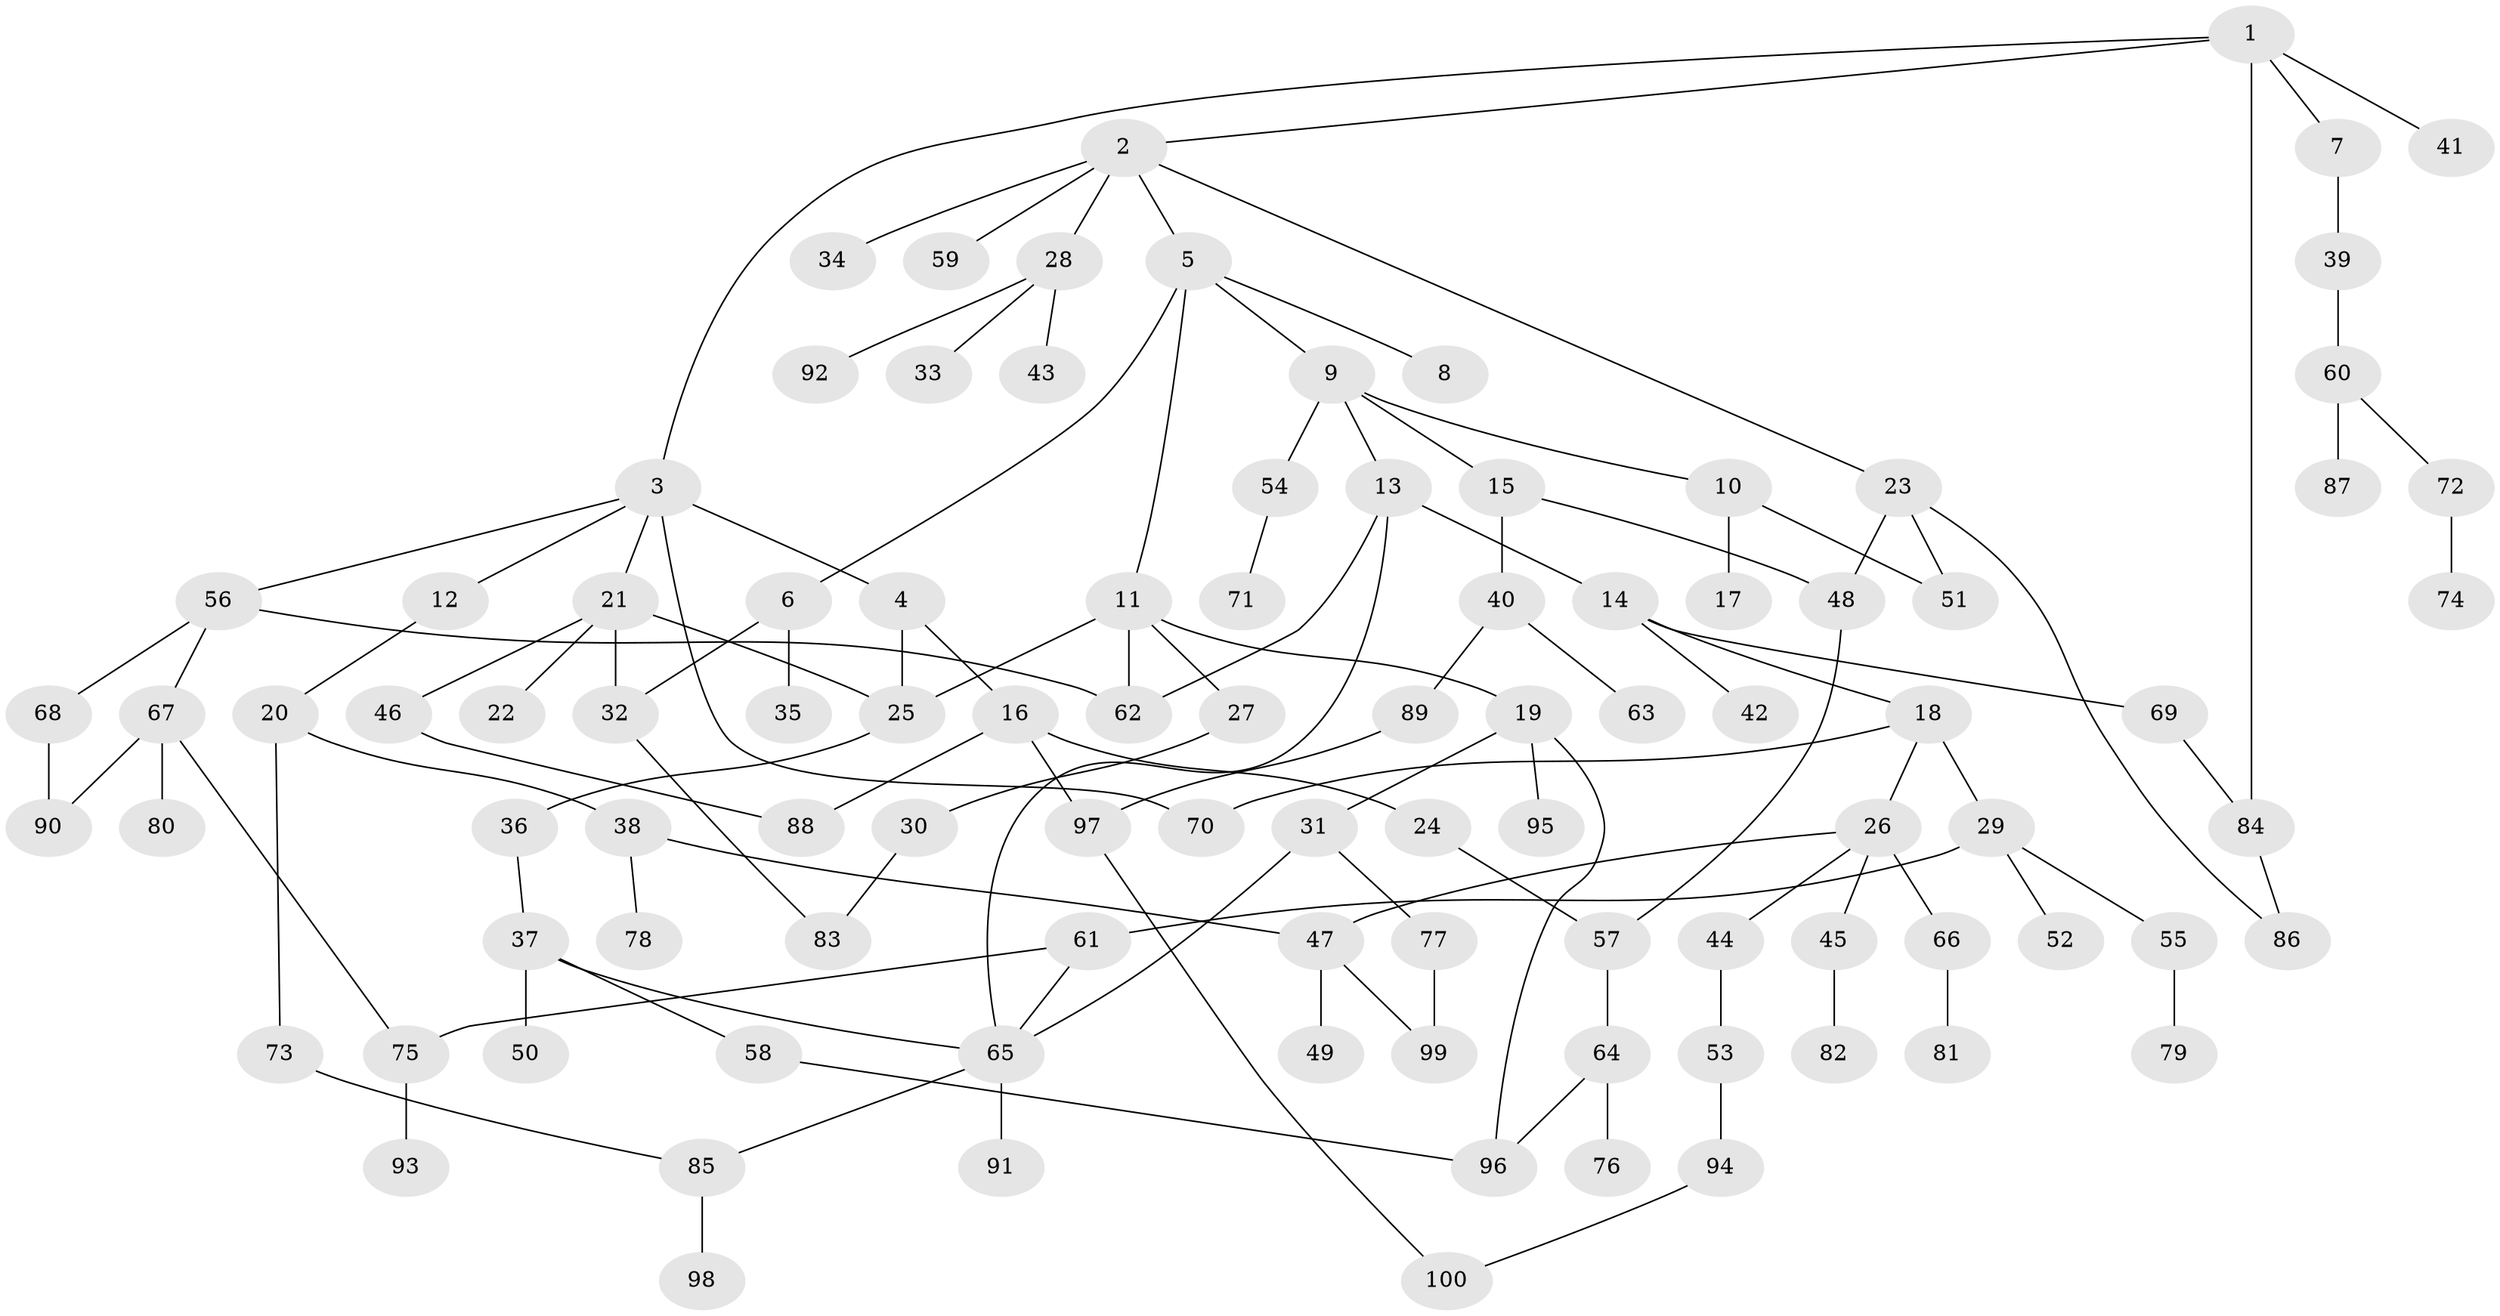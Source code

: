 // coarse degree distribution, {4: 0.078125, 5: 0.125, 6: 0.078125, 2: 0.25, 1: 0.296875, 3: 0.171875}
// Generated by graph-tools (version 1.1) at 2025/23/03/03/25 07:23:30]
// undirected, 100 vertices, 124 edges
graph export_dot {
graph [start="1"]
  node [color=gray90,style=filled];
  1;
  2;
  3;
  4;
  5;
  6;
  7;
  8;
  9;
  10;
  11;
  12;
  13;
  14;
  15;
  16;
  17;
  18;
  19;
  20;
  21;
  22;
  23;
  24;
  25;
  26;
  27;
  28;
  29;
  30;
  31;
  32;
  33;
  34;
  35;
  36;
  37;
  38;
  39;
  40;
  41;
  42;
  43;
  44;
  45;
  46;
  47;
  48;
  49;
  50;
  51;
  52;
  53;
  54;
  55;
  56;
  57;
  58;
  59;
  60;
  61;
  62;
  63;
  64;
  65;
  66;
  67;
  68;
  69;
  70;
  71;
  72;
  73;
  74;
  75;
  76;
  77;
  78;
  79;
  80;
  81;
  82;
  83;
  84;
  85;
  86;
  87;
  88;
  89;
  90;
  91;
  92;
  93;
  94;
  95;
  96;
  97;
  98;
  99;
  100;
  1 -- 2;
  1 -- 3;
  1 -- 7;
  1 -- 41;
  1 -- 84;
  2 -- 5;
  2 -- 23;
  2 -- 28;
  2 -- 34;
  2 -- 59;
  3 -- 4;
  3 -- 12;
  3 -- 21;
  3 -- 56;
  3 -- 70;
  4 -- 16;
  4 -- 25;
  5 -- 6;
  5 -- 8;
  5 -- 9;
  5 -- 11;
  6 -- 32;
  6 -- 35;
  7 -- 39;
  9 -- 10;
  9 -- 13;
  9 -- 15;
  9 -- 54;
  10 -- 17;
  10 -- 51;
  11 -- 19;
  11 -- 27;
  11 -- 62;
  11 -- 25;
  12 -- 20;
  13 -- 14;
  13 -- 65;
  13 -- 62;
  14 -- 18;
  14 -- 42;
  14 -- 69;
  15 -- 40;
  15 -- 48;
  16 -- 24;
  16 -- 88;
  16 -- 97;
  18 -- 26;
  18 -- 29;
  18 -- 70;
  19 -- 31;
  19 -- 95;
  19 -- 96;
  20 -- 38;
  20 -- 73;
  21 -- 22;
  21 -- 25;
  21 -- 46;
  21 -- 32;
  23 -- 86;
  23 -- 51;
  23 -- 48;
  24 -- 57;
  25 -- 36;
  26 -- 44;
  26 -- 45;
  26 -- 47;
  26 -- 66;
  27 -- 30;
  28 -- 33;
  28 -- 43;
  28 -- 92;
  29 -- 52;
  29 -- 55;
  29 -- 61;
  30 -- 83;
  31 -- 77;
  31 -- 65;
  32 -- 83;
  36 -- 37;
  37 -- 50;
  37 -- 58;
  37 -- 65;
  38 -- 78;
  38 -- 47;
  39 -- 60;
  40 -- 63;
  40 -- 89;
  44 -- 53;
  45 -- 82;
  46 -- 88;
  47 -- 49;
  47 -- 99;
  48 -- 57;
  53 -- 94;
  54 -- 71;
  55 -- 79;
  56 -- 67;
  56 -- 68;
  56 -- 62;
  57 -- 64;
  58 -- 96;
  60 -- 72;
  60 -- 87;
  61 -- 65;
  61 -- 75;
  64 -- 76;
  64 -- 96;
  65 -- 85;
  65 -- 91;
  66 -- 81;
  67 -- 75;
  67 -- 80;
  67 -- 90;
  68 -- 90;
  69 -- 84;
  72 -- 74;
  73 -- 85;
  75 -- 93;
  77 -- 99;
  84 -- 86;
  85 -- 98;
  89 -- 97;
  94 -- 100;
  97 -- 100;
}
